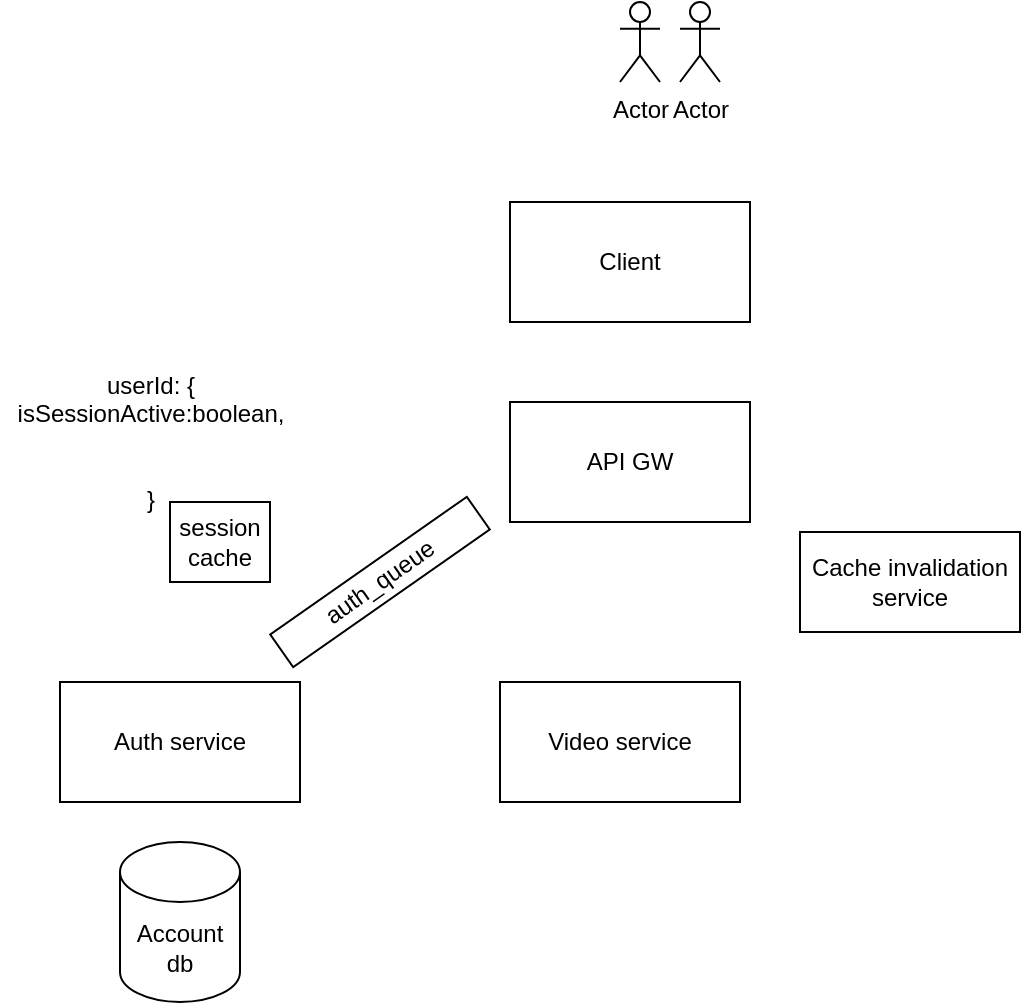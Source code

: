 <mxfile version="15.7.3" type="github"><diagram id="byux64eozZFQj0kRegCi" name="Page-1"><mxGraphModel dx="1115" dy="664" grid="1" gridSize="10" guides="1" tooltips="1" connect="1" arrows="1" fold="1" page="1" pageScale="1" pageWidth="850" pageHeight="1100" math="0" shadow="0"><root><mxCell id="0"/><mxCell id="1" parent="0"/><mxCell id="Kk1N9GD81rar9CGBqyvu-1" value="Actor" style="shape=umlActor;verticalLabelPosition=bottom;verticalAlign=top;html=1;outlineConnect=0;" vertex="1" parent="1"><mxGeometry x="420" y="40" width="20" height="40" as="geometry"/></mxCell><mxCell id="Kk1N9GD81rar9CGBqyvu-2" value="Client" style="rounded=0;whiteSpace=wrap;html=1;" vertex="1" parent="1"><mxGeometry x="365" y="140" width="120" height="60" as="geometry"/></mxCell><mxCell id="Kk1N9GD81rar9CGBqyvu-3" value="API GW" style="rounded=0;whiteSpace=wrap;html=1;" vertex="1" parent="1"><mxGeometry x="365" y="240" width="120" height="60" as="geometry"/></mxCell><mxCell id="Kk1N9GD81rar9CGBqyvu-4" value="Auth service" style="rounded=0;whiteSpace=wrap;html=1;" vertex="1" parent="1"><mxGeometry x="140" y="380" width="120" height="60" as="geometry"/></mxCell><mxCell id="Kk1N9GD81rar9CGBqyvu-7" value="Account db" style="shape=cylinder3;whiteSpace=wrap;html=1;boundedLbl=1;backgroundOutline=1;size=15;" vertex="1" parent="1"><mxGeometry x="170" y="460" width="60" height="80" as="geometry"/></mxCell><mxCell id="Kk1N9GD81rar9CGBqyvu-8" value="Video service" style="rounded=0;whiteSpace=wrap;html=1;" vertex="1" parent="1"><mxGeometry x="360" y="380" width="120" height="60" as="geometry"/></mxCell><mxCell id="Kk1N9GD81rar9CGBqyvu-9" value="session cache" style="rounded=0;whiteSpace=wrap;html=1;" vertex="1" parent="1"><mxGeometry x="195" y="290" width="50" height="40" as="geometry"/></mxCell><mxCell id="Kk1N9GD81rar9CGBqyvu-10" value="userId: {&lt;br&gt;isSessionActive:boolean,&lt;br&gt;&lt;br&gt;&lt;br&gt;}" style="text;html=1;align=center;verticalAlign=middle;resizable=0;points=[];autosize=1;strokeColor=none;fillColor=none;" vertex="1" parent="1"><mxGeometry x="110" y="220" width="150" height="80" as="geometry"/></mxCell><mxCell id="Kk1N9GD81rar9CGBqyvu-12" value="Actor" style="shape=umlActor;verticalLabelPosition=bottom;verticalAlign=top;html=1;outlineConnect=0;" vertex="1" parent="1"><mxGeometry x="450" y="40" width="20" height="40" as="geometry"/></mxCell><mxCell id="Kk1N9GD81rar9CGBqyvu-13" value="auth_queue" style="rounded=0;whiteSpace=wrap;html=1;rotation=-35;" vertex="1" parent="1"><mxGeometry x="240.0" y="320" width="120" height="20" as="geometry"/></mxCell><mxCell id="Kk1N9GD81rar9CGBqyvu-14" value="Cache invalidation service" style="whiteSpace=wrap;html=1;" vertex="1" parent="1"><mxGeometry x="510" y="305" width="110" height="50" as="geometry"/></mxCell></root></mxGraphModel></diagram></mxfile>